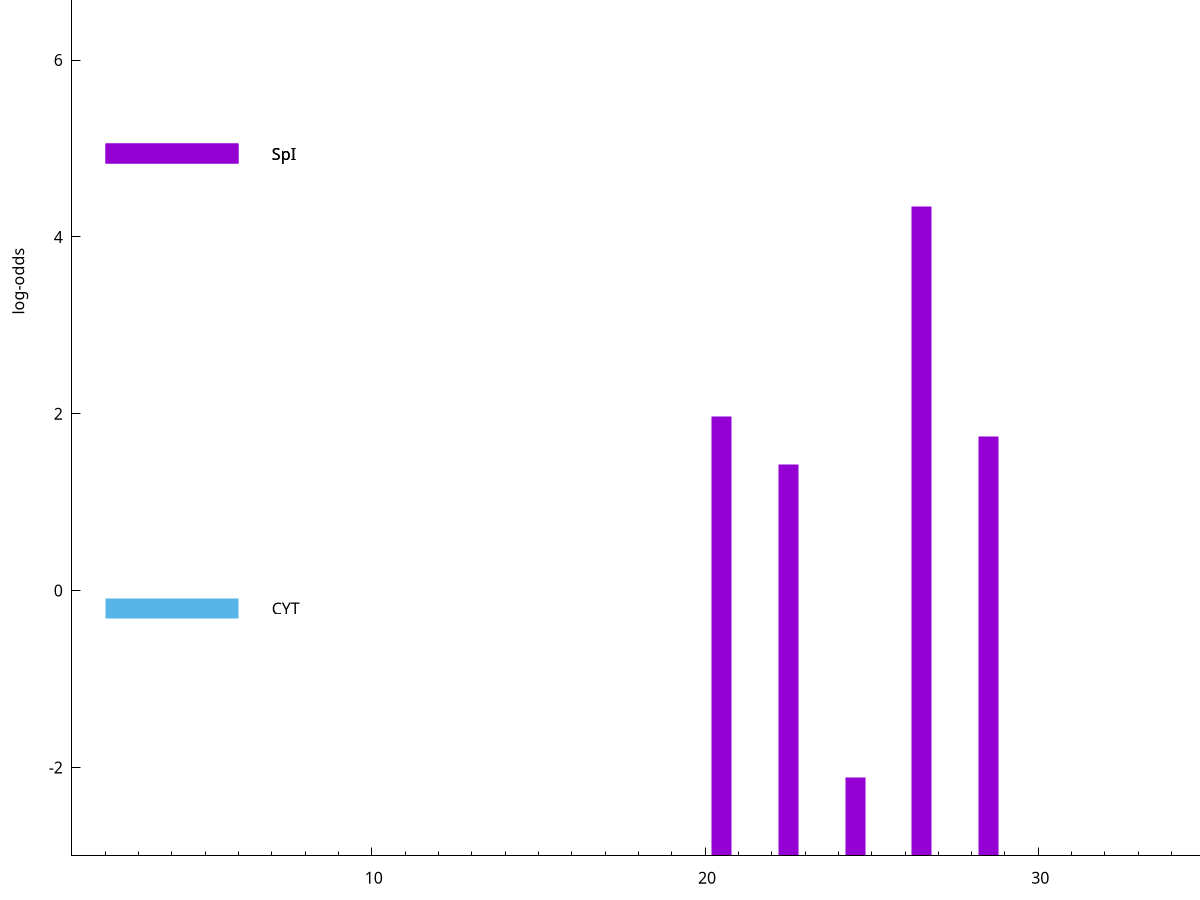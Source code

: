 set title "LipoP predictions for SRR4017849.gff"
set size 2., 1.4
set xrange [1:70] 
set mxtics 10
set yrange [-3:10]
set y2range [0:13]
set ylabel "log-odds"
set term postscript eps color solid "Helvetica" 30
set output "SRR4017849.gff53.eps"
set arrow from 2,4.93749 to 6,4.93749 nohead lt 1 lw 20
set label "SpI" at 7,4.93749
set arrow from 2,-0.200913 to 6,-0.200913 nohead lt 3 lw 20
set label "CYT" at 7,-0.200913
set arrow from 2,4.93749 to 6,4.93749 nohead lt 1 lw 20
set label "SpI" at 7,4.93749
# NOTE: The scores below are the log-odds scores with the threshold
# NOTE: subtracted (a hack to make gnuplot make the histogram all
# NOTE: look nice).
plot "-" axes x1y2 title "" with impulses lt 1 lw 20
26.500000 7.342810
20.500000 4.971230
28.500000 4.737960
22.500000 4.429800
24.500000 0.884660
e
exit
